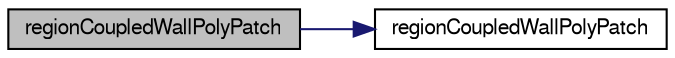 digraph "regionCoupledWallPolyPatch"
{
  bgcolor="transparent";
  edge [fontname="FreeSans",fontsize="10",labelfontname="FreeSans",labelfontsize="10"];
  node [fontname="FreeSans",fontsize="10",shape=record];
  rankdir="LR";
  Node5 [label="regionCoupledWallPolyPatch",height=0.2,width=0.4,color="black", fillcolor="grey75", style="filled", fontcolor="black"];
  Node5 -> Node6 [color="midnightblue",fontsize="10",style="solid",fontname="FreeSans"];
  Node6 [label="regionCoupledWallPolyPatch",height=0.2,width=0.4,color="black",URL="$a25190.html#a04681eb67a734a44dfda41fcad6b5a2c",tooltip="Construct from components. "];
}
